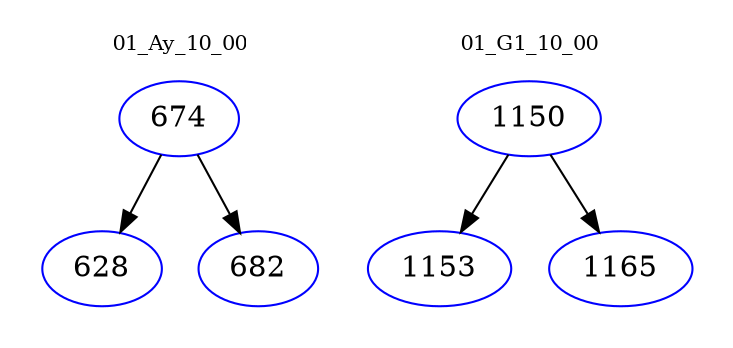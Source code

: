 digraph{
subgraph cluster_0 {
color = white
label = "01_Ay_10_00";
fontsize=10;
T0_674 [label="674", color="blue"]
T0_674 -> T0_628 [color="black"]
T0_628 [label="628", color="blue"]
T0_674 -> T0_682 [color="black"]
T0_682 [label="682", color="blue"]
}
subgraph cluster_1 {
color = white
label = "01_G1_10_00";
fontsize=10;
T1_1150 [label="1150", color="blue"]
T1_1150 -> T1_1153 [color="black"]
T1_1153 [label="1153", color="blue"]
T1_1150 -> T1_1165 [color="black"]
T1_1165 [label="1165", color="blue"]
}
}
